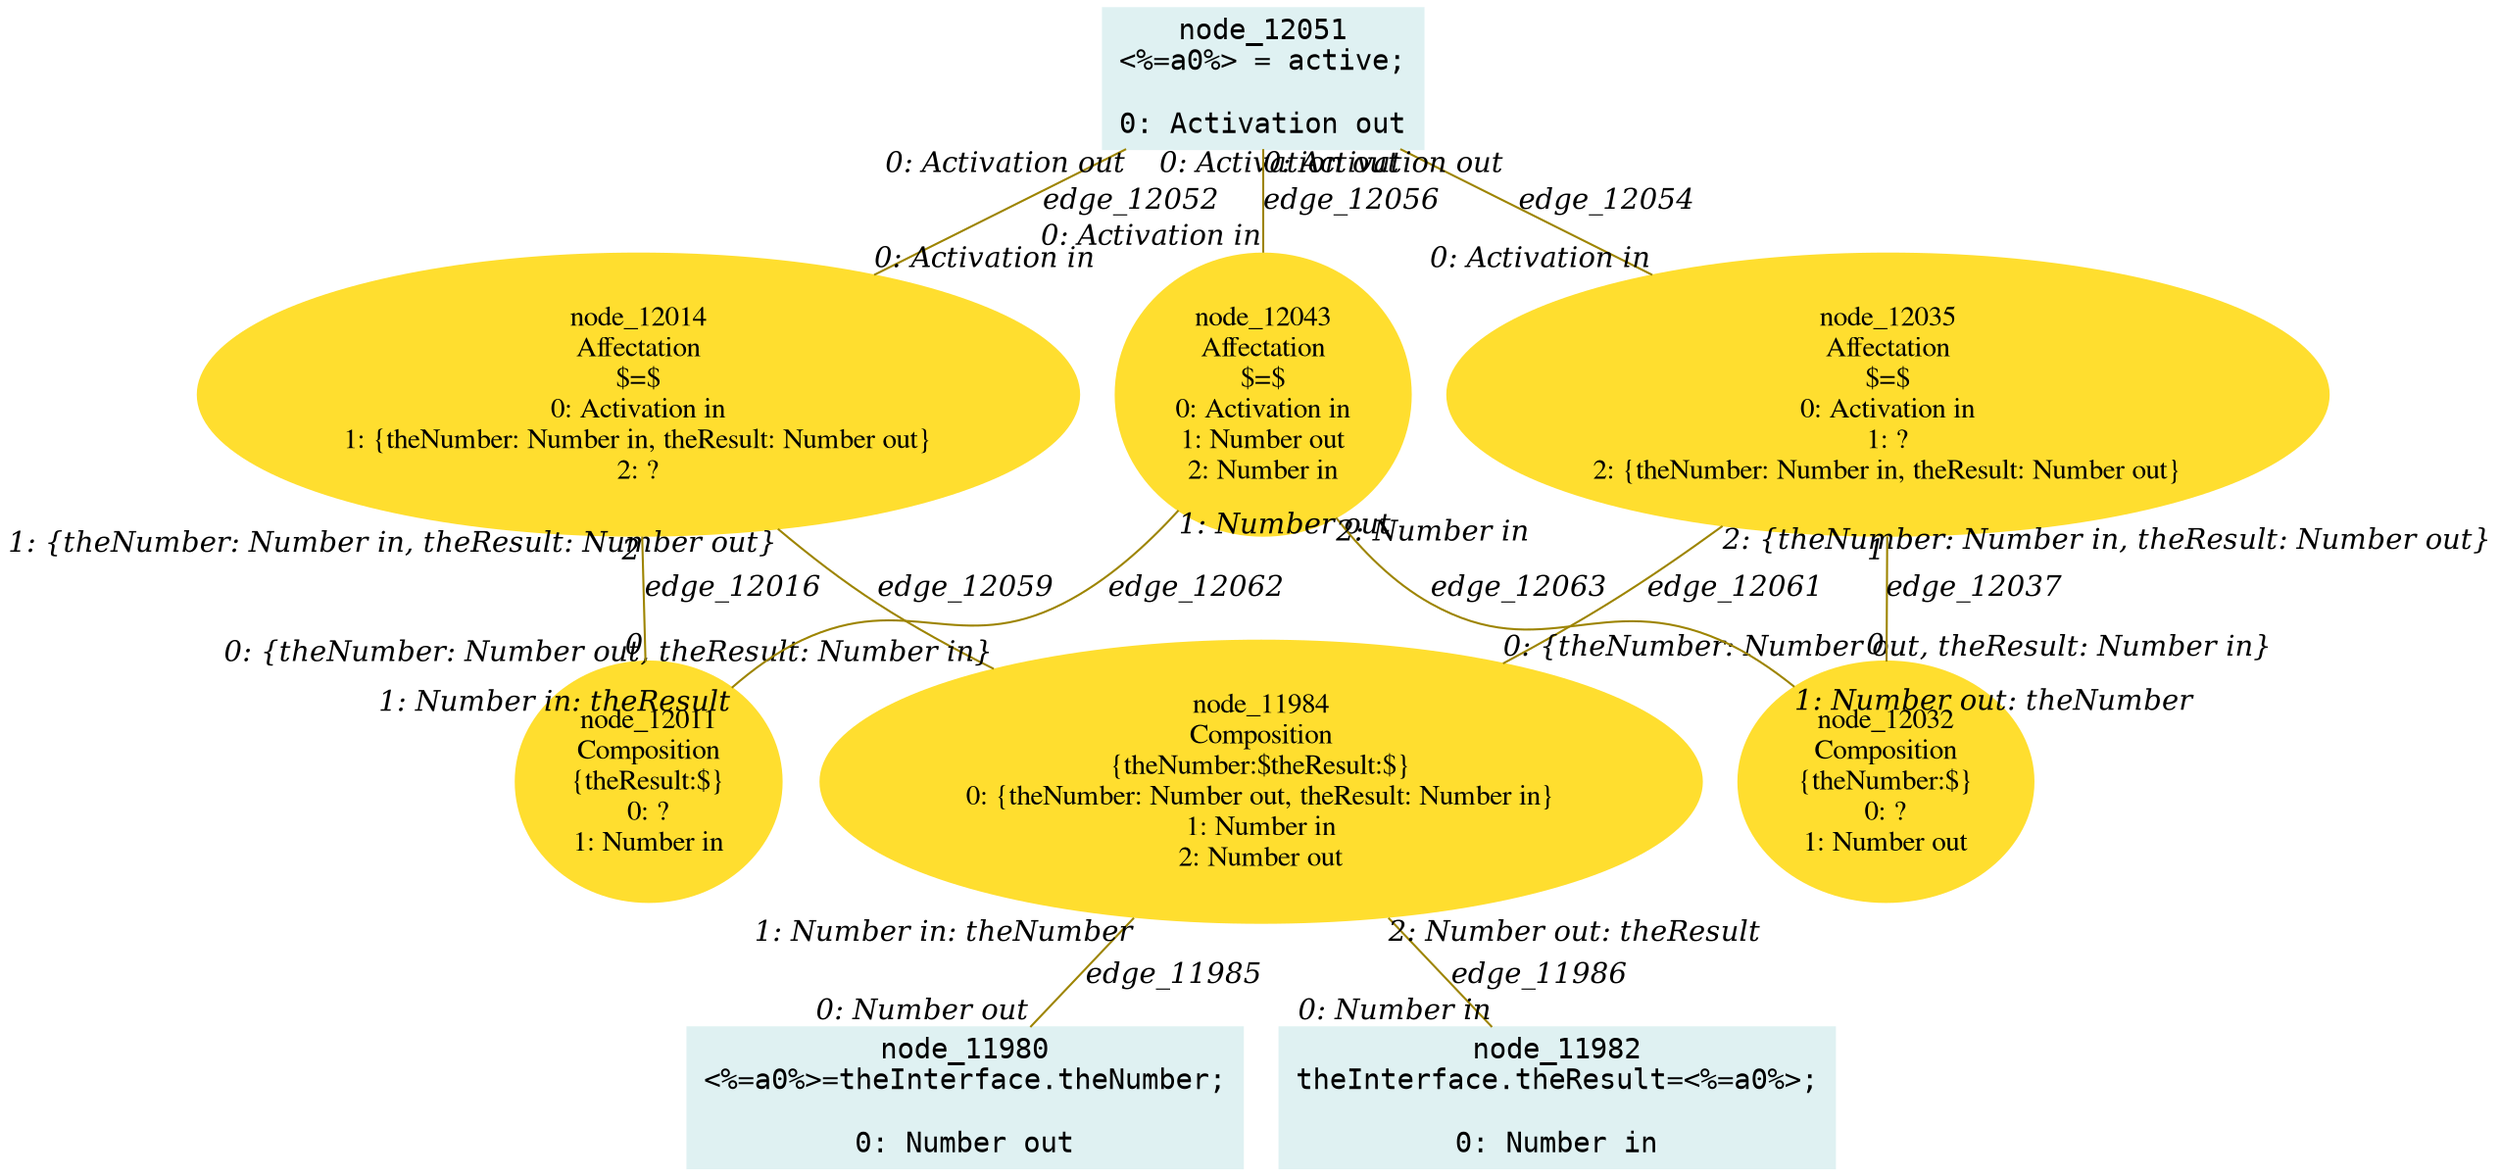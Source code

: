 digraph g{node_11980 [shape="box", style="filled", color="#dff1f2", fontname="Courier", label="node_11980
<%=a0%>=theInterface.theNumber;

0: Number out" ]
node_11982 [shape="box", style="filled", color="#dff1f2", fontname="Courier", label="node_11982
theInterface.theResult=<%=a0%>;

0: Number in" ]
node_11984 [shape="ellipse", style="filled", color="#ffde2f", fontname="Times", label="node_11984
Composition
{theNumber:$theResult:$}
0: {theNumber: Number out, theResult: Number in}
1: Number in
2: Number out" ]
node_12011 [shape="ellipse", style="filled", color="#ffde2f", fontname="Times", label="node_12011
Composition
{theResult:$}
0: ?
1: Number in" ]
node_12014 [shape="ellipse", style="filled", color="#ffde2f", fontname="Times", label="node_12014
Affectation
$=$
0: Activation in
1: {theNumber: Number in, theResult: Number out}
2: ?" ]
node_12032 [shape="ellipse", style="filled", color="#ffde2f", fontname="Times", label="node_12032
Composition
{theNumber:$}
0: ?
1: Number out" ]
node_12035 [shape="ellipse", style="filled", color="#ffde2f", fontname="Times", label="node_12035
Affectation
$=$
0: Activation in
1: ?
2: {theNumber: Number in, theResult: Number out}" ]
node_12043 [shape="ellipse", style="filled", color="#ffde2f", fontname="Times", label="node_12043
Affectation
$=$
0: Activation in
1: Number out
2: Number in" ]
node_12051 [shape="box", style="filled", color="#dff1f2", fontname="Courier", label="node_12051
<%=a0%> = active;

0: Activation out" ]
node_11984 -> node_11980 [dir=none, arrowHead=none, fontname="Times-Italic", arrowsize=1, color="#9d8400", label="edge_11985",  headlabel="0: Number out", taillabel="1: Number in: theNumber" ]
node_11984 -> node_11982 [dir=none, arrowHead=none, fontname="Times-Italic", arrowsize=1, color="#9d8400", label="edge_11986",  headlabel="0: Number in", taillabel="2: Number out: theResult" ]
node_12014 -> node_12011 [dir=none, arrowHead=none, fontname="Times-Italic", arrowsize=1, color="#9d8400", label="edge_12016",  headlabel="0", taillabel="2" ]
node_12035 -> node_12032 [dir=none, arrowHead=none, fontname="Times-Italic", arrowsize=1, color="#9d8400", label="edge_12037",  headlabel="0", taillabel="1" ]
node_12051 -> node_12014 [dir=none, arrowHead=none, fontname="Times-Italic", arrowsize=1, color="#9d8400", label="edge_12052",  headlabel="0: Activation in", taillabel="0: Activation out" ]
node_12051 -> node_12035 [dir=none, arrowHead=none, fontname="Times-Italic", arrowsize=1, color="#9d8400", label="edge_12054",  headlabel="0: Activation in", taillabel="0: Activation out" ]
node_12051 -> node_12043 [dir=none, arrowHead=none, fontname="Times-Italic", arrowsize=1, color="#9d8400", label="edge_12056",  headlabel="0: Activation in", taillabel="0: Activation out" ]
node_12014 -> node_11984 [dir=none, arrowHead=none, fontname="Times-Italic", arrowsize=1, color="#9d8400", label="edge_12059",  headlabel="0: {theNumber: Number out, theResult: Number in}", taillabel="1: {theNumber: Number in, theResult: Number out}" ]
node_12035 -> node_11984 [dir=none, arrowHead=none, fontname="Times-Italic", arrowsize=1, color="#9d8400", label="edge_12061",  headlabel="0: {theNumber: Number out, theResult: Number in}", taillabel="2: {theNumber: Number in, theResult: Number out}" ]
node_12043 -> node_12011 [dir=none, arrowHead=none, fontname="Times-Italic", arrowsize=1, color="#9d8400", label="edge_12062",  headlabel="1: Number in: theResult", taillabel="1: Number out" ]
node_12043 -> node_12032 [dir=none, arrowHead=none, fontname="Times-Italic", arrowsize=1, color="#9d8400", label="edge_12063",  headlabel="1: Number out: theNumber", taillabel="2: Number in" ]
}